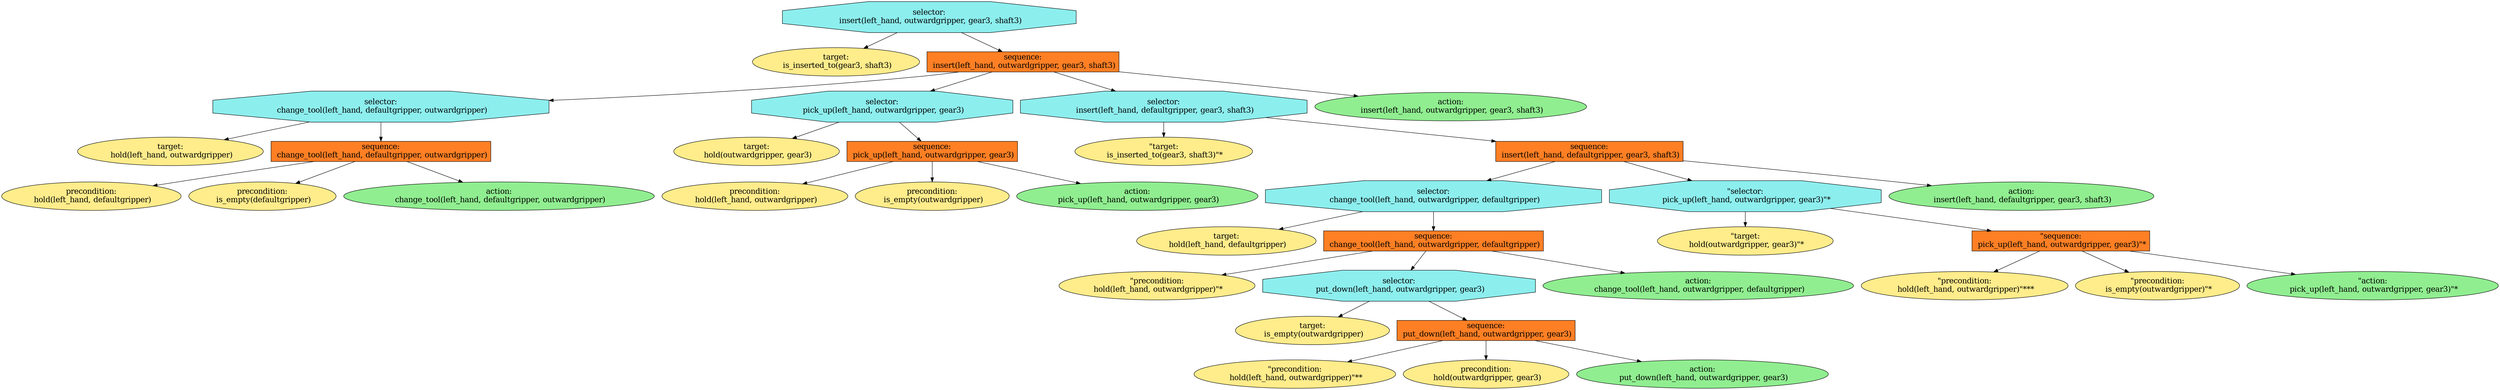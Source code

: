 digraph pastafarianism {
ordering=out;
graph [fontname="times-roman"];
node [fontname="times-roman"];
edge [fontname="times-roman"];
"selector:
 insert(left_hand, outwardgripper, gear3, shaft3)" [fillcolor=darkslategray2, fontcolor=black, fontsize=18, label="selector:
 insert(left_hand, outwardgripper, gear3, shaft3)", shape=octagon, style=filled];
"target:
 is_inserted_to(gear3, shaft3)" [fillcolor=lightgoldenrod1, fontcolor=black, fontsize=18, label="target:
 is_inserted_to(gear3, shaft3)", shape=ellipse, style=filled];
"selector:
 insert(left_hand, outwardgripper, gear3, shaft3)" -> "target:
 is_inserted_to(gear3, shaft3)";
"sequence:
 insert(left_hand, outwardgripper, gear3, shaft3)" [fillcolor=chocolate1, fontcolor=black, fontsize=18, label="sequence:
 insert(left_hand, outwardgripper, gear3, shaft3)", shape=box, style=filled];
"selector:
 insert(left_hand, outwardgripper, gear3, shaft3)" -> "sequence:
 insert(left_hand, outwardgripper, gear3, shaft3)";
"selector:
 change_tool(left_hand, defaultgripper, outwardgripper)" [fillcolor=darkslategray2, fontcolor=black, fontsize=18, label="selector:
 change_tool(left_hand, defaultgripper, outwardgripper)", shape=octagon, style=filled];
"sequence:
 insert(left_hand, outwardgripper, gear3, shaft3)" -> "selector:
 change_tool(left_hand, defaultgripper, outwardgripper)";
"target:
 hold(left_hand, outwardgripper)" [fillcolor=lightgoldenrod1, fontcolor=black, fontsize=18, label="target:
 hold(left_hand, outwardgripper)", shape=ellipse, style=filled];
"selector:
 change_tool(left_hand, defaultgripper, outwardgripper)" -> "target:
 hold(left_hand, outwardgripper)";
"sequence:
 change_tool(left_hand, defaultgripper, outwardgripper)" [fillcolor=chocolate1, fontcolor=black, fontsize=18, label="sequence:
 change_tool(left_hand, defaultgripper, outwardgripper)", shape=box, style=filled];
"selector:
 change_tool(left_hand, defaultgripper, outwardgripper)" -> "sequence:
 change_tool(left_hand, defaultgripper, outwardgripper)";
"precondition:
 hold(left_hand, defaultgripper)" [fillcolor=lightgoldenrod1, fontcolor=black, fontsize=18, label="precondition:
 hold(left_hand, defaultgripper)", shape=ellipse, style=filled];
"sequence:
 change_tool(left_hand, defaultgripper, outwardgripper)" -> "precondition:
 hold(left_hand, defaultgripper)";
"precondition:
 is_empty(defaultgripper)" [fillcolor=lightgoldenrod1, fontcolor=black, fontsize=18, label="precondition:
 is_empty(defaultgripper)", shape=ellipse, style=filled];
"sequence:
 change_tool(left_hand, defaultgripper, outwardgripper)" -> "precondition:
 is_empty(defaultgripper)";
"action:
 change_tool(left_hand, defaultgripper, outwardgripper)" [fillcolor=lightgreen, fontcolor=black, fontsize=18, label="action:
 change_tool(left_hand, defaultgripper, outwardgripper)", shape=ellipse, style=filled];
"sequence:
 change_tool(left_hand, defaultgripper, outwardgripper)" -> "action:
 change_tool(left_hand, defaultgripper, outwardgripper)";
"selector:
 pick_up(left_hand, outwardgripper, gear3)" [fillcolor=darkslategray2, fontcolor=black, fontsize=18, label="selector:
 pick_up(left_hand, outwardgripper, gear3)", shape=octagon, style=filled];
"sequence:
 insert(left_hand, outwardgripper, gear3, shaft3)" -> "selector:
 pick_up(left_hand, outwardgripper, gear3)";
"target:
 hold(outwardgripper, gear3)" [fillcolor=lightgoldenrod1, fontcolor=black, fontsize=18, label="target:
 hold(outwardgripper, gear3)", shape=ellipse, style=filled];
"selector:
 pick_up(left_hand, outwardgripper, gear3)" -> "target:
 hold(outwardgripper, gear3)";
"sequence:
 pick_up(left_hand, outwardgripper, gear3)" [fillcolor=chocolate1, fontcolor=black, fontsize=18, label="sequence:
 pick_up(left_hand, outwardgripper, gear3)", shape=box, style=filled];
"selector:
 pick_up(left_hand, outwardgripper, gear3)" -> "sequence:
 pick_up(left_hand, outwardgripper, gear3)";
"precondition:
 hold(left_hand, outwardgripper)" [fillcolor=lightgoldenrod1, fontcolor=black, fontsize=18, label="precondition:
 hold(left_hand, outwardgripper)", shape=ellipse, style=filled];
"sequence:
 pick_up(left_hand, outwardgripper, gear3)" -> "precondition:
 hold(left_hand, outwardgripper)";
"precondition:
 is_empty(outwardgripper)" [fillcolor=lightgoldenrod1, fontcolor=black, fontsize=18, label="precondition:
 is_empty(outwardgripper)", shape=ellipse, style=filled];
"sequence:
 pick_up(left_hand, outwardgripper, gear3)" -> "precondition:
 is_empty(outwardgripper)";
"action:
 pick_up(left_hand, outwardgripper, gear3)" [fillcolor=lightgreen, fontcolor=black, fontsize=18, label="action:
 pick_up(left_hand, outwardgripper, gear3)", shape=ellipse, style=filled];
"sequence:
 pick_up(left_hand, outwardgripper, gear3)" -> "action:
 pick_up(left_hand, outwardgripper, gear3)";
"selector:
 insert(left_hand, defaultgripper, gear3, shaft3)" [fillcolor=darkslategray2, fontcolor=black, fontsize=18, label="selector:
 insert(left_hand, defaultgripper, gear3, shaft3)", shape=octagon, style=filled];
"sequence:
 insert(left_hand, outwardgripper, gear3, shaft3)" -> "selector:
 insert(left_hand, defaultgripper, gear3, shaft3)";
"\"target:\n is_inserted_to(gear3, shaft3)\"*" [fillcolor=lightgoldenrod1, fontcolor=black, fontsize=18, label="\"target:\n is_inserted_to(gear3, shaft3)\"*", shape=ellipse, style=filled];
"selector:
 insert(left_hand, defaultgripper, gear3, shaft3)" -> "\"target:\n is_inserted_to(gear3, shaft3)\"*";
"sequence:
 insert(left_hand, defaultgripper, gear3, shaft3)" [fillcolor=chocolate1, fontcolor=black, fontsize=18, label="sequence:
 insert(left_hand, defaultgripper, gear3, shaft3)", shape=box, style=filled];
"selector:
 insert(left_hand, defaultgripper, gear3, shaft3)" -> "sequence:
 insert(left_hand, defaultgripper, gear3, shaft3)";
"selector:
 change_tool(left_hand, outwardgripper, defaultgripper)" [fillcolor=darkslategray2, fontcolor=black, fontsize=18, label="selector:
 change_tool(left_hand, outwardgripper, defaultgripper)", shape=octagon, style=filled];
"sequence:
 insert(left_hand, defaultgripper, gear3, shaft3)" -> "selector:
 change_tool(left_hand, outwardgripper, defaultgripper)";
"target:
 hold(left_hand, defaultgripper)" [fillcolor=lightgoldenrod1, fontcolor=black, fontsize=18, label="target:
 hold(left_hand, defaultgripper)", shape=ellipse, style=filled];
"selector:
 change_tool(left_hand, outwardgripper, defaultgripper)" -> "target:
 hold(left_hand, defaultgripper)";
"sequence:
 change_tool(left_hand, outwardgripper, defaultgripper)" [fillcolor=chocolate1, fontcolor=black, fontsize=18, label="sequence:
 change_tool(left_hand, outwardgripper, defaultgripper)", shape=box, style=filled];
"selector:
 change_tool(left_hand, outwardgripper, defaultgripper)" -> "sequence:
 change_tool(left_hand, outwardgripper, defaultgripper)";
"\"precondition:\n hold(left_hand, outwardgripper)\"*" [fillcolor=lightgoldenrod1, fontcolor=black, fontsize=18, label="\"precondition:\n hold(left_hand, outwardgripper)\"*", shape=ellipse, style=filled];
"sequence:
 change_tool(left_hand, outwardgripper, defaultgripper)" -> "\"precondition:\n hold(left_hand, outwardgripper)\"*";
"selector:
 put_down(left_hand, outwardgripper, gear3)" [fillcolor=darkslategray2, fontcolor=black, fontsize=18, label="selector:
 put_down(left_hand, outwardgripper, gear3)", shape=octagon, style=filled];
"sequence:
 change_tool(left_hand, outwardgripper, defaultgripper)" -> "selector:
 put_down(left_hand, outwardgripper, gear3)";
"target:
 is_empty(outwardgripper)" [fillcolor=lightgoldenrod1, fontcolor=black, fontsize=18, label="target:
 is_empty(outwardgripper)", shape=ellipse, style=filled];
"selector:
 put_down(left_hand, outwardgripper, gear3)" -> "target:
 is_empty(outwardgripper)";
"sequence:
 put_down(left_hand, outwardgripper, gear3)" [fillcolor=chocolate1, fontcolor=black, fontsize=18, label="sequence:
 put_down(left_hand, outwardgripper, gear3)", shape=box, style=filled];
"selector:
 put_down(left_hand, outwardgripper, gear3)" -> "sequence:
 put_down(left_hand, outwardgripper, gear3)";
"\"precondition:\n hold(left_hand, outwardgripper)\"**" [fillcolor=lightgoldenrod1, fontcolor=black, fontsize=18, label="\"precondition:\n hold(left_hand, outwardgripper)\"**", shape=ellipse, style=filled];
"sequence:
 put_down(left_hand, outwardgripper, gear3)" -> "\"precondition:\n hold(left_hand, outwardgripper)\"**";
"precondition:
 hold(outwardgripper, gear3)" [fillcolor=lightgoldenrod1, fontcolor=black, fontsize=18, label="precondition:
 hold(outwardgripper, gear3)", shape=ellipse, style=filled];
"sequence:
 put_down(left_hand, outwardgripper, gear3)" -> "precondition:
 hold(outwardgripper, gear3)";
"action:
 put_down(left_hand, outwardgripper, gear3)" [fillcolor=lightgreen, fontcolor=black, fontsize=18, label="action:
 put_down(left_hand, outwardgripper, gear3)", shape=ellipse, style=filled];
"sequence:
 put_down(left_hand, outwardgripper, gear3)" -> "action:
 put_down(left_hand, outwardgripper, gear3)";
"action:
 change_tool(left_hand, outwardgripper, defaultgripper)" [fillcolor=lightgreen, fontcolor=black, fontsize=18, label="action:
 change_tool(left_hand, outwardgripper, defaultgripper)", shape=ellipse, style=filled];
"sequence:
 change_tool(left_hand, outwardgripper, defaultgripper)" -> "action:
 change_tool(left_hand, outwardgripper, defaultgripper)";
"\"selector:\n pick_up(left_hand, outwardgripper, gear3)\"*" [fillcolor=darkslategray2, fontcolor=black, fontsize=18, label="\"selector:\n pick_up(left_hand, outwardgripper, gear3)\"*", shape=octagon, style=filled];
"sequence:
 insert(left_hand, defaultgripper, gear3, shaft3)" -> "\"selector:\n pick_up(left_hand, outwardgripper, gear3)\"*";
"\"target:\n hold(outwardgripper, gear3)\"*" [fillcolor=lightgoldenrod1, fontcolor=black, fontsize=18, label="\"target:\n hold(outwardgripper, gear3)\"*", shape=ellipse, style=filled];
"\"selector:\n pick_up(left_hand, outwardgripper, gear3)\"*" -> "\"target:\n hold(outwardgripper, gear3)\"*";
"\"sequence:\n pick_up(left_hand, outwardgripper, gear3)\"*" [fillcolor=chocolate1, fontcolor=black, fontsize=18, label="\"sequence:\n pick_up(left_hand, outwardgripper, gear3)\"*", shape=box, style=filled];
"\"selector:\n pick_up(left_hand, outwardgripper, gear3)\"*" -> "\"sequence:\n pick_up(left_hand, outwardgripper, gear3)\"*";
"\"precondition:\n hold(left_hand, outwardgripper)\"***" [fillcolor=lightgoldenrod1, fontcolor=black, fontsize=18, label="\"precondition:\n hold(left_hand, outwardgripper)\"***", shape=ellipse, style=filled];
"\"sequence:\n pick_up(left_hand, outwardgripper, gear3)\"*" -> "\"precondition:\n hold(left_hand, outwardgripper)\"***";
"\"precondition:\n is_empty(outwardgripper)\"*" [fillcolor=lightgoldenrod1, fontcolor=black, fontsize=18, label="\"precondition:\n is_empty(outwardgripper)\"*", shape=ellipse, style=filled];
"\"sequence:\n pick_up(left_hand, outwardgripper, gear3)\"*" -> "\"precondition:\n is_empty(outwardgripper)\"*";
"\"action:\n pick_up(left_hand, outwardgripper, gear3)\"*" [fillcolor=lightgreen, fontcolor=black, fontsize=18, label="\"action:\n pick_up(left_hand, outwardgripper, gear3)\"*", shape=ellipse, style=filled];
"\"sequence:\n pick_up(left_hand, outwardgripper, gear3)\"*" -> "\"action:\n pick_up(left_hand, outwardgripper, gear3)\"*";
"action:
 insert(left_hand, defaultgripper, gear3, shaft3)" [fillcolor=lightgreen, fontcolor=black, fontsize=18, label="action:
 insert(left_hand, defaultgripper, gear3, shaft3)", shape=ellipse, style=filled];
"sequence:
 insert(left_hand, defaultgripper, gear3, shaft3)" -> "action:
 insert(left_hand, defaultgripper, gear3, shaft3)";
"action:
 insert(left_hand, outwardgripper, gear3, shaft3)" [fillcolor=lightgreen, fontcolor=black, fontsize=18, label="action:
 insert(left_hand, outwardgripper, gear3, shaft3)", shape=ellipse, style=filled];
"sequence:
 insert(left_hand, outwardgripper, gear3, shaft3)" -> "action:
 insert(left_hand, outwardgripper, gear3, shaft3)";
}
